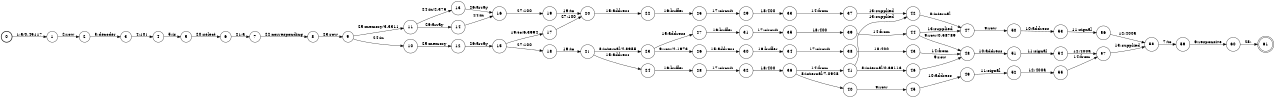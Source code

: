 digraph FST {
rankdir = LR;
size = "8.5,11";
label = "";
center = 1;
orientation = Portrait;
ranksep = "0.4";
nodesep = "0.25";
0 [label = "0", shape = circle, style = bold, fontsize = 14]
	0 -> 1 [label = "1:a/0.45117", fontsize = 14];
1 [label = "1", shape = circle, style = solid, fontsize = 14]
	1 -> 2 [label = "2:row", fontsize = 14];
2 [label = "2", shape = circle, style = solid, fontsize = 14]
	2 -> 3 [label = "3:decoder", fontsize = 14];
3 [label = "3", shape = circle, style = solid, fontsize = 14]
	3 -> 4 [label = "4:101", fontsize = 14];
4 [label = "4", shape = circle, style = solid, fontsize = 14]
	4 -> 5 [label = "5:is", fontsize = 14];
5 [label = "5", shape = circle, style = solid, fontsize = 14]
	5 -> 6 [label = "20:select", fontsize = 14];
6 [label = "6", shape = circle, style = solid, fontsize = 14]
	6 -> 7 [label = "21:a", fontsize = 14];
7 [label = "7", shape = circle, style = solid, fontsize = 14]
	7 -> 8 [label = "22:corresponding", fontsize = 14];
8 [label = "8", shape = circle, style = solid, fontsize = 14]
	8 -> 9 [label = "23:row", fontsize = 14];
9 [label = "9", shape = circle, style = solid, fontsize = 14]
	9 -> 10 [label = "24:in", fontsize = 14];
	9 -> 11 [label = "25:memory/3.3311", fontsize = 14];
10 [label = "10", shape = circle, style = solid, fontsize = 14]
	10 -> 12 [label = "25:memory", fontsize = 14];
11 [label = "11", shape = circle, style = solid, fontsize = 14]
	11 -> 13 [label = "24:in/2.375", fontsize = 14];
	11 -> 14 [label = "26:array", fontsize = 14];
12 [label = "12", shape = circle, style = solid, fontsize = 14]
	12 -> 15 [label = "26:array", fontsize = 14];
13 [label = "13", shape = circle, style = solid, fontsize = 14]
	13 -> 16 [label = "26:array", fontsize = 14];
14 [label = "14", shape = circle, style = solid, fontsize = 14]
	14 -> 16 [label = "24:in", fontsize = 14];
15 [label = "15", shape = circle, style = solid, fontsize = 14]
	15 -> 17 [label = "19:to/6.3994", fontsize = 14];
	15 -> 18 [label = "27:100", fontsize = 14];
16 [label = "16", shape = circle, style = solid, fontsize = 14]
	16 -> 19 [label = "27:100", fontsize = 14];
17 [label = "17", shape = circle, style = solid, fontsize = 14]
	17 -> 20 [label = "27:100", fontsize = 14];
18 [label = "18", shape = circle, style = solid, fontsize = 14]
	18 -> 21 [label = "19:to", fontsize = 14];
19 [label = "19", shape = circle, style = solid, fontsize = 14]
	19 -> 20 [label = "19:to", fontsize = 14];
20 [label = "20", shape = circle, style = solid, fontsize = 14]
	20 -> 22 [label = "15:address", fontsize = 14];
21 [label = "21", shape = circle, style = solid, fontsize = 14]
	21 -> 23 [label = "8:internal/4.8955", fontsize = 14];
	21 -> 24 [label = "15:address", fontsize = 14];
22 [label = "22", shape = circle, style = solid, fontsize = 14]
	22 -> 25 [label = "16:buffer", fontsize = 14];
23 [label = "23", shape = circle, style = solid, fontsize = 14]
	23 -> 26 [label = "9:row/2.1973", fontsize = 14];
	23 -> 27 [label = "15:address", fontsize = 14];
24 [label = "24", shape = circle, style = solid, fontsize = 14]
	24 -> 28 [label = "16:buffer", fontsize = 14];
25 [label = "25", shape = circle, style = solid, fontsize = 14]
	25 -> 29 [label = "17:circuit", fontsize = 14];
26 [label = "26", shape = circle, style = solid, fontsize = 14]
	26 -> 30 [label = "15:address", fontsize = 14];
27 [label = "27", shape = circle, style = solid, fontsize = 14]
	27 -> 31 [label = "16:buffer", fontsize = 14];
28 [label = "28", shape = circle, style = solid, fontsize = 14]
	28 -> 32 [label = "17:circuit", fontsize = 14];
29 [label = "29", shape = circle, style = solid, fontsize = 14]
	29 -> 33 [label = "18:400", fontsize = 14];
30 [label = "30", shape = circle, style = solid, fontsize = 14]
	30 -> 34 [label = "16:buffer", fontsize = 14];
31 [label = "31", shape = circle, style = solid, fontsize = 14]
	31 -> 35 [label = "17:circuit", fontsize = 14];
32 [label = "32", shape = circle, style = solid, fontsize = 14]
	32 -> 36 [label = "18:400", fontsize = 14];
33 [label = "33", shape = circle, style = solid, fontsize = 14]
	33 -> 37 [label = "14:from", fontsize = 14];
34 [label = "34", shape = circle, style = solid, fontsize = 14]
	34 -> 38 [label = "17:circuit", fontsize = 14];
35 [label = "35", shape = circle, style = solid, fontsize = 14]
	35 -> 39 [label = "18:400", fontsize = 14];
36 [label = "36", shape = circle, style = solid, fontsize = 14]
	36 -> 40 [label = "8:internal/7.0928", fontsize = 14];
	36 -> 41 [label = "14:from", fontsize = 14];
37 [label = "37", shape = circle, style = solid, fontsize = 14]
	37 -> 42 [label = "13:supplied", fontsize = 14];
38 [label = "38", shape = circle, style = solid, fontsize = 14]
	38 -> 43 [label = "18:400", fontsize = 14];
39 [label = "39", shape = circle, style = solid, fontsize = 14]
	39 -> 44 [label = "14:from", fontsize = 14];
40 [label = "40", shape = circle, style = solid, fontsize = 14]
	40 -> 45 [label = "9:row", fontsize = 14];
41 [label = "41", shape = circle, style = solid, fontsize = 14]
	41 -> 46 [label = "8:internal/0.66113", fontsize = 14];
	41 -> 42 [label = "13:supplied", fontsize = 14];
42 [label = "42", shape = circle, style = solid, fontsize = 14]
	42 -> 47 [label = "8:internal", fontsize = 14];
43 [label = "43", shape = circle, style = solid, fontsize = 14]
	43 -> 48 [label = "14:from", fontsize = 14];
44 [label = "44", shape = circle, style = solid, fontsize = 14]
	44 -> 48 [label = "9:row/0.58789", fontsize = 14];
	44 -> 47 [label = "13:supplied", fontsize = 14];
45 [label = "45", shape = circle, style = solid, fontsize = 14]
	45 -> 49 [label = "10:address", fontsize = 14];
46 [label = "46", shape = circle, style = solid, fontsize = 14]
	46 -> 48 [label = "9:row", fontsize = 14];
47 [label = "47", shape = circle, style = solid, fontsize = 14]
	47 -> 50 [label = "9:row", fontsize = 14];
48 [label = "48", shape = circle, style = solid, fontsize = 14]
	48 -> 51 [label = "10:address", fontsize = 14];
49 [label = "49", shape = circle, style = solid, fontsize = 14]
	49 -> 52 [label = "11:signal", fontsize = 14];
50 [label = "50", shape = circle, style = solid, fontsize = 14]
	50 -> 53 [label = "10:address", fontsize = 14];
51 [label = "51", shape = circle, style = solid, fontsize = 14]
	51 -> 54 [label = "11:signal", fontsize = 14];
52 [label = "52", shape = circle, style = solid, fontsize = 14]
	52 -> 55 [label = "12:400a", fontsize = 14];
53 [label = "53", shape = circle, style = solid, fontsize = 14]
	53 -> 56 [label = "11:signal", fontsize = 14];
54 [label = "54", shape = circle, style = solid, fontsize = 14]
	54 -> 57 [label = "12:400a", fontsize = 14];
55 [label = "55", shape = circle, style = solid, fontsize = 14]
	55 -> 57 [label = "14:from", fontsize = 14];
56 [label = "56", shape = circle, style = solid, fontsize = 14]
	56 -> 58 [label = "12:400a", fontsize = 14];
57 [label = "57", shape = circle, style = solid, fontsize = 14]
	57 -> 58 [label = "13:supplied", fontsize = 14];
58 [label = "58", shape = circle, style = solid, fontsize = 14]
	58 -> 59 [label = "7:to", fontsize = 14];
59 [label = "59", shape = circle, style = solid, fontsize = 14]
	59 -> 60 [label = "6:responsive", fontsize = 14];
60 [label = "60", shape = circle, style = solid, fontsize = 14]
	60 -> 61 [label = "28:.", fontsize = 14];
61 [label = "61", shape = doublecircle, style = solid, fontsize = 14]
}
